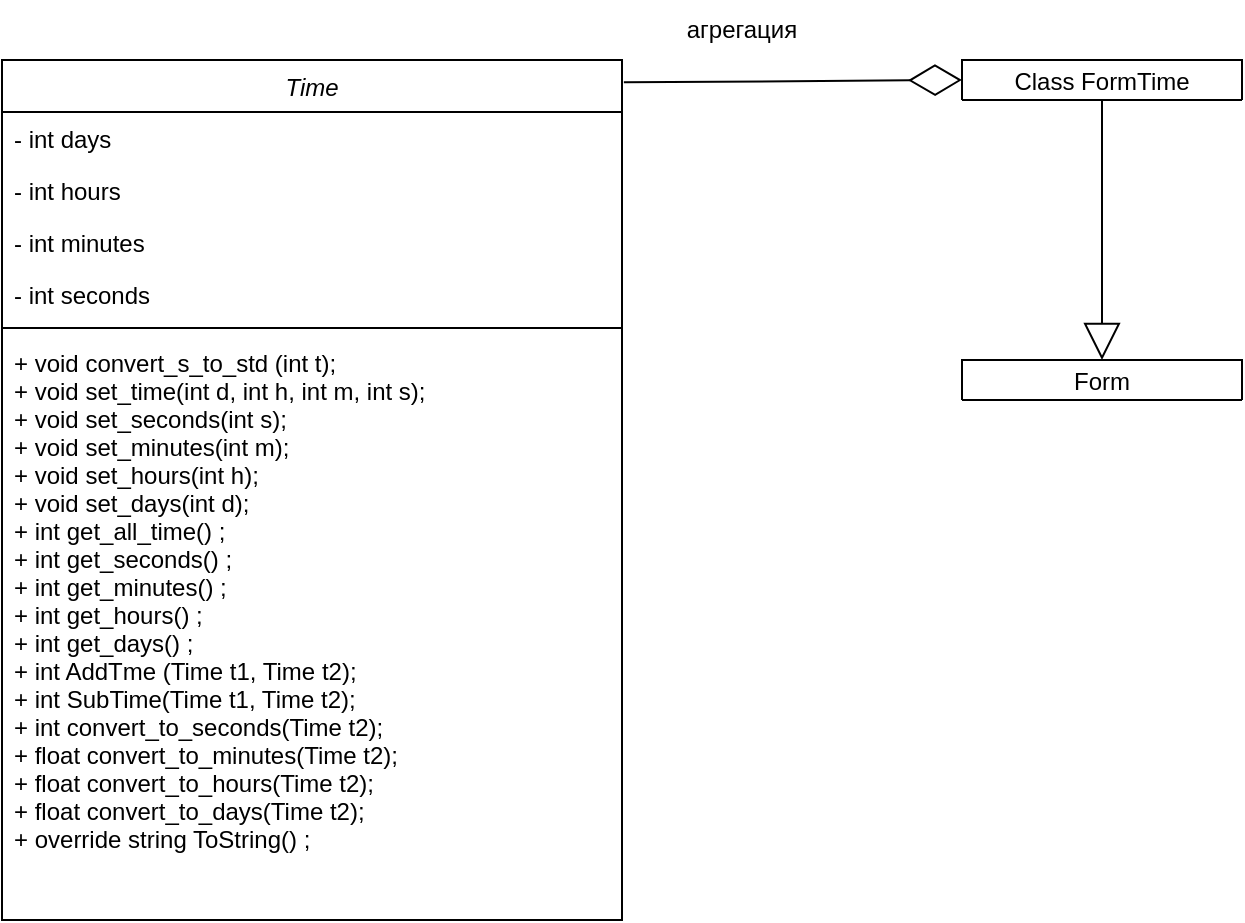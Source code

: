 <mxfile version="20.8.20" type="device"><diagram id="JFNVxUBe5JWYnfwi5lSx" name="Page-1"><mxGraphModel dx="1434" dy="739" grid="1" gridSize="10" guides="1" tooltips="1" connect="1" arrows="1" fold="1" page="1" pageScale="1" pageWidth="827" pageHeight="1169" math="0" shadow="0"><root><mxCell id="0"/><mxCell id="1" parent="0"/><mxCell id="G6424st1D6i7k5qaS9s2-31" value="Time" style="swimlane;fontStyle=2;align=center;verticalAlign=top;childLayout=stackLayout;horizontal=1;startSize=26;horizontalStack=0;resizeParent=1;resizeLast=0;collapsible=1;marginBottom=0;rounded=0;shadow=0;strokeWidth=1;" parent="1" vertex="1"><mxGeometry x="110" y="130" width="310" height="430" as="geometry"><mxRectangle x="220" y="120" width="160" height="26" as="alternateBounds"/></mxGeometry></mxCell><mxCell id="G6424st1D6i7k5qaS9s2-32" value="- int days" style="text;align=left;verticalAlign=top;spacingLeft=4;spacingRight=4;overflow=hidden;rotatable=0;points=[[0,0.5],[1,0.5]];portConstraint=eastwest;" parent="G6424st1D6i7k5qaS9s2-31" vertex="1"><mxGeometry y="26" width="310" height="26" as="geometry"/></mxCell><mxCell id="G6424st1D6i7k5qaS9s2-33" value="- int hours" style="text;align=left;verticalAlign=top;spacingLeft=4;spacingRight=4;overflow=hidden;rotatable=0;points=[[0,0.5],[1,0.5]];portConstraint=eastwest;rounded=0;shadow=0;html=0;" parent="G6424st1D6i7k5qaS9s2-31" vertex="1"><mxGeometry y="52" width="310" height="26" as="geometry"/></mxCell><mxCell id="G6424st1D6i7k5qaS9s2-34" value="- int minutes&#10;" style="text;align=left;verticalAlign=top;spacingLeft=4;spacingRight=4;overflow=hidden;rotatable=0;points=[[0,0.5],[1,0.5]];portConstraint=eastwest;rounded=0;shadow=0;html=0;" parent="G6424st1D6i7k5qaS9s2-31" vertex="1"><mxGeometry y="78" width="310" height="26" as="geometry"/></mxCell><mxCell id="GZEjS39R7oJy8qKRHOBr-4" value="- int seconds" style="text;align=left;verticalAlign=top;spacingLeft=4;spacingRight=4;overflow=hidden;rotatable=0;points=[[0,0.5],[1,0.5]];portConstraint=eastwest;rounded=0;shadow=0;html=0;" parent="G6424st1D6i7k5qaS9s2-31" vertex="1"><mxGeometry y="104" width="310" height="26" as="geometry"/></mxCell><mxCell id="G6424st1D6i7k5qaS9s2-35" value="" style="line;html=1;strokeWidth=1;align=left;verticalAlign=middle;spacingTop=-1;spacingLeft=3;spacingRight=3;rotatable=0;labelPosition=right;points=[];portConstraint=eastwest;" parent="G6424st1D6i7k5qaS9s2-31" vertex="1"><mxGeometry y="130" width="310" height="8" as="geometry"/></mxCell><mxCell id="G6424st1D6i7k5qaS9s2-36" value="+ void convert_s_to_std (int t);&#10;+ void set_time(int d, int h, int m, int s);&#10;+ void set_seconds(int s);&#10;+ void set_minutes(int m);&#10;+ void set_hours(int h);&#10;+ void set_days(int d);&#10;+ int get_all_time() ;&#10;+ int get_seconds() ;&#10;+ int get_minutes() ;&#10;+ int get_hours() ;&#10;+ int get_days() ;&#10;+ int AddTme (Time t1, Time t2);&#10;+ int SubTime(Time t1, Time t2);&#10;+ int convert_to_seconds(Time t2);&#10;+ float convert_to_minutes(Time t2);&#10;+ float convert_to_hours(Time t2);&#10;+ float convert_to_days(Time t2);&#10;+ override string ToString() ;&#10;" style="text;align=left;verticalAlign=top;spacingLeft=4;spacingRight=4;overflow=hidden;rotatable=0;points=[[0,0.5],[1,0.5]];portConstraint=eastwest;" parent="G6424st1D6i7k5qaS9s2-31" vertex="1"><mxGeometry y="138" width="310" height="282" as="geometry"/></mxCell><mxCell id="AYDhd6aEOsDd1xEVQnJN-2" value="Class FormTime" style="swimlane;fontStyle=0;childLayout=stackLayout;horizontal=1;startSize=26;fillColor=none;horizontalStack=0;resizeParent=1;resizeParentMax=0;resizeLast=0;collapsible=1;marginBottom=0;" parent="1" vertex="1"><mxGeometry x="590" y="130" width="140" height="20" as="geometry"/></mxCell><mxCell id="1vgZ7D6OvCBrND3nBca9-1" value="Form" style="swimlane;fontStyle=0;childLayout=stackLayout;horizontal=1;startSize=26;fillColor=none;horizontalStack=0;resizeParent=1;resizeParentMax=0;resizeLast=0;collapsible=1;marginBottom=0;" vertex="1" parent="1"><mxGeometry x="590" y="280" width="140" height="20" as="geometry"/></mxCell><mxCell id="1vgZ7D6OvCBrND3nBca9-3" value="" style="endArrow=diamondThin;endFill=0;endSize=24;html=1;rounded=0;entryX=0;entryY=0.5;entryDx=0;entryDy=0;exitX=1.003;exitY=0.026;exitDx=0;exitDy=0;exitPerimeter=0;" edge="1" parent="1" source="G6424st1D6i7k5qaS9s2-31" target="AYDhd6aEOsDd1xEVQnJN-2"><mxGeometry width="160" relative="1" as="geometry"><mxPoint x="420" y="150" as="sourcePoint"/><mxPoint x="580" y="150" as="targetPoint"/></mxGeometry></mxCell><mxCell id="1vgZ7D6OvCBrND3nBca9-4" value="" style="endArrow=block;endSize=16;endFill=0;html=1;rounded=0;exitX=0.5;exitY=1;exitDx=0;exitDy=0;entryX=0.5;entryY=0;entryDx=0;entryDy=0;" edge="1" parent="1" source="AYDhd6aEOsDd1xEVQnJN-2" target="1vgZ7D6OvCBrND3nBca9-1"><mxGeometry width="160" relative="1" as="geometry"><mxPoint x="520" y="380" as="sourcePoint"/><mxPoint x="680" y="380" as="targetPoint"/></mxGeometry></mxCell><mxCell id="1vgZ7D6OvCBrND3nBca9-5" value="агрегация" style="text;html=1;strokeColor=none;fillColor=none;align=center;verticalAlign=middle;whiteSpace=wrap;rounded=0;" vertex="1" parent="1"><mxGeometry x="450" y="100" width="60" height="30" as="geometry"/></mxCell></root></mxGraphModel></diagram></mxfile>
